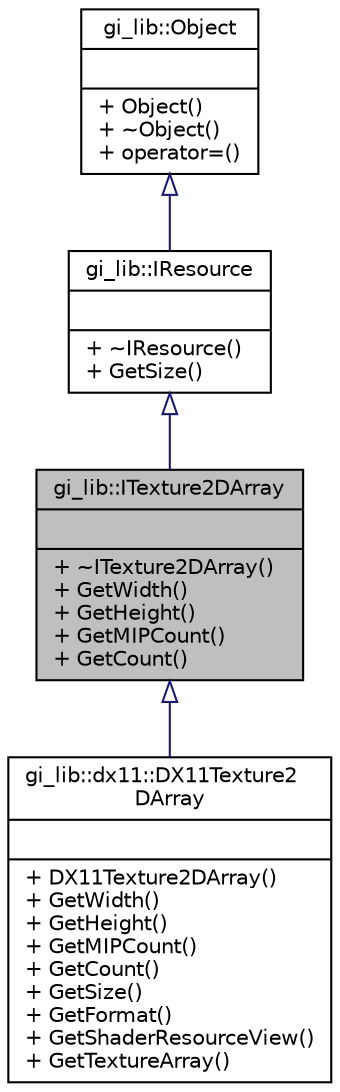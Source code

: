 digraph "gi_lib::ITexture2DArray"
{
  edge [fontname="Helvetica",fontsize="10",labelfontname="Helvetica",labelfontsize="10"];
  node [fontname="Helvetica",fontsize="10",shape=record];
  Node1 [label="{gi_lib::ITexture2DArray\n||+ ~ITexture2DArray()\l+ GetWidth()\l+ GetHeight()\l+ GetMIPCount()\l+ GetCount()\l}",height=0.2,width=0.4,color="black", fillcolor="grey75", style="filled", fontcolor="black"];
  Node2 -> Node1 [dir="back",color="midnightblue",fontsize="10",style="solid",arrowtail="onormal",fontname="Helvetica"];
  Node2 [label="{gi_lib::IResource\n||+ ~IResource()\l+ GetSize()\l}",height=0.2,width=0.4,color="black", fillcolor="white", style="filled",URL="$classgi__lib_1_1_i_resource.html",tooltip="Base interface for graphical resources. Resources are reference counted. You may improve this class t..."];
  Node3 -> Node2 [dir="back",color="midnightblue",fontsize="10",style="solid",arrowtail="onormal",fontname="Helvetica"];
  Node3 [label="{gi_lib::Object\n||+ Object()\l+ ~Object()\l+ operator=()\l}",height=0.2,width=0.4,color="black", fillcolor="white", style="filled",URL="$classgi__lib_1_1_object.html",tooltip="Base interface for every object whose life cycle is determined by a reference counter. "];
  Node1 -> Node4 [dir="back",color="midnightblue",fontsize="10",style="solid",arrowtail="onormal",fontname="Helvetica"];
  Node4 [label="{gi_lib::dx11::DX11Texture2\lDArray\n||+ DX11Texture2DArray()\l+ GetWidth()\l+ GetHeight()\l+ GetMIPCount()\l+ GetCount()\l+ GetSize()\l+ GetFormat()\l+ GetShaderResourceView()\l+ GetTextureArray()\l}",height=0.2,width=0.4,color="black", fillcolor="white", style="filled",URL="$classgi__lib_1_1dx11_1_1_d_x11_texture2_d_array.html",tooltip="DirectX11 2D texture array. "];
}
